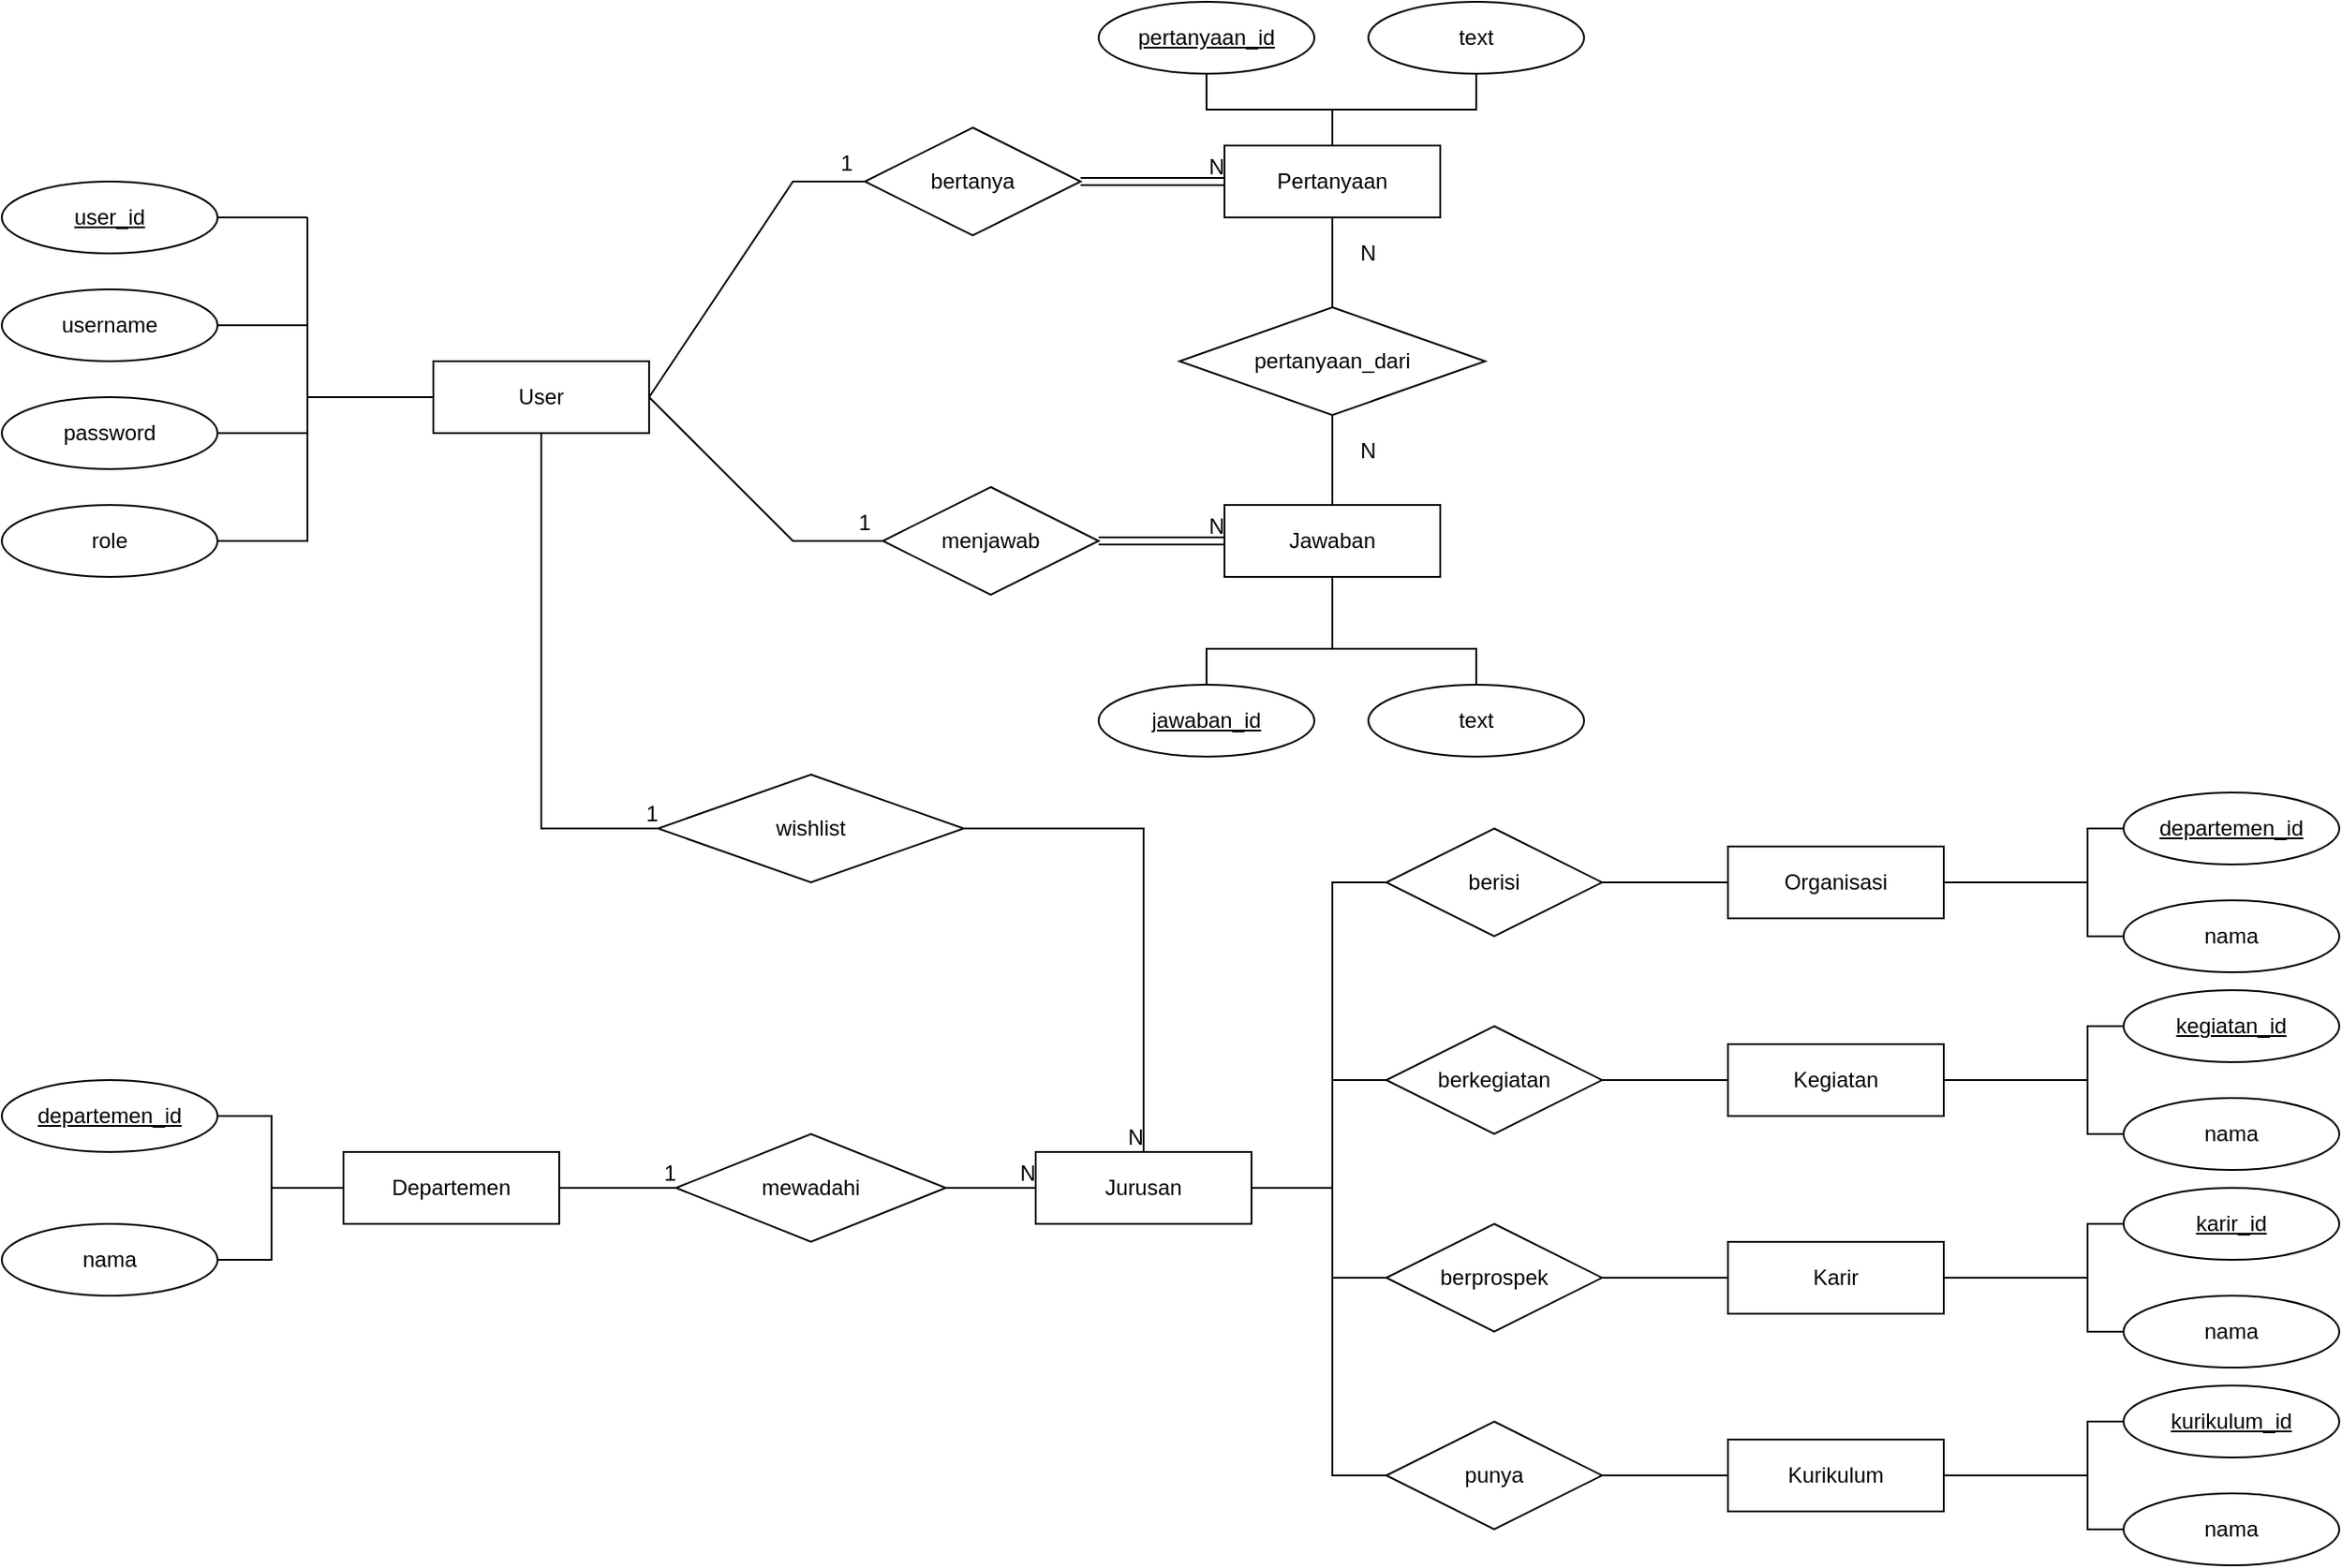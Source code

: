 <mxfile version="18.0.8" type="device"><diagram id="gnhlTlHah93HjcY_jslz" name="Page-1"><mxGraphModel dx="1038" dy="513" grid="1" gridSize="10" guides="1" tooltips="1" connect="1" arrows="1" fold="1" page="1" pageScale="1" pageWidth="850" pageHeight="1100" math="0" shadow="0"><root><mxCell id="0"/><mxCell id="1" parent="0"/><mxCell id="06HPjfvr92trHeyBGYmT-1" value="User" style="rounded=0;whiteSpace=wrap;html=1;" parent="1" vertex="1"><mxGeometry x="280" y="240" width="120" height="40" as="geometry"/></mxCell><mxCell id="06HPjfvr92trHeyBGYmT-3" value="username" style="ellipse;whiteSpace=wrap;html=1;" parent="1" vertex="1"><mxGeometry x="40" y="200" width="120" height="40" as="geometry"/></mxCell><mxCell id="06HPjfvr92trHeyBGYmT-4" value="role" style="ellipse;whiteSpace=wrap;html=1;" parent="1" vertex="1"><mxGeometry x="40" y="320" width="120" height="40" as="geometry"/></mxCell><mxCell id="06HPjfvr92trHeyBGYmT-11" value="" style="endArrow=none;html=1;rounded=0;entryX=1;entryY=0.5;entryDx=0;entryDy=0;" parent="1" target="06HPjfvr92trHeyBGYmT-4" edge="1"><mxGeometry width="50" height="50" relative="1" as="geometry"><mxPoint x="210" y="160" as="sourcePoint"/><mxPoint x="450" y="220" as="targetPoint"/><Array as="points"><mxPoint x="210" y="340"/></Array></mxGeometry></mxCell><mxCell id="06HPjfvr92trHeyBGYmT-12" value="" style="endArrow=none;html=1;rounded=0;entryX=1;entryY=0.5;entryDx=0;entryDy=0;" parent="1" target="06HPjfvr92trHeyBGYmT-3" edge="1"><mxGeometry width="50" height="50" relative="1" as="geometry"><mxPoint x="210" y="220" as="sourcePoint"/><mxPoint x="450" y="220" as="targetPoint"/></mxGeometry></mxCell><mxCell id="06HPjfvr92trHeyBGYmT-14" value="" style="endArrow=none;html=1;rounded=0;entryX=0;entryY=0.5;entryDx=0;entryDy=0;" parent="1" target="06HPjfvr92trHeyBGYmT-1" edge="1"><mxGeometry width="50" height="50" relative="1" as="geometry"><mxPoint x="210" y="260" as="sourcePoint"/><mxPoint x="450" y="220" as="targetPoint"/></mxGeometry></mxCell><mxCell id="06HPjfvr92trHeyBGYmT-15" value="bertanya" style="rhombus;whiteSpace=wrap;html=1;" parent="1" vertex="1"><mxGeometry x="520" y="110" width="120" height="60" as="geometry"/></mxCell><mxCell id="06HPjfvr92trHeyBGYmT-16" value="Pertanyaan" style="rounded=0;whiteSpace=wrap;html=1;" parent="1" vertex="1"><mxGeometry x="720" y="120" width="120" height="40" as="geometry"/></mxCell><mxCell id="06HPjfvr92trHeyBGYmT-17" value="&lt;u&gt;user_id&lt;/u&gt;" style="ellipse;whiteSpace=wrap;html=1;" parent="1" vertex="1"><mxGeometry x="40" y="140" width="120" height="40" as="geometry"/></mxCell><mxCell id="06HPjfvr92trHeyBGYmT-18" value="" style="endArrow=none;html=1;rounded=0;entryX=1;entryY=0.5;entryDx=0;entryDy=0;" parent="1" target="06HPjfvr92trHeyBGYmT-17" edge="1"><mxGeometry width="50" height="50" relative="1" as="geometry"><mxPoint x="210" y="160" as="sourcePoint"/><mxPoint x="160" y="99.66" as="targetPoint"/></mxGeometry></mxCell><mxCell id="06HPjfvr92trHeyBGYmT-19" value="password" style="ellipse;whiteSpace=wrap;html=1;" parent="1" vertex="1"><mxGeometry x="40" y="260" width="120" height="40" as="geometry"/></mxCell><mxCell id="06HPjfvr92trHeyBGYmT-21" value="" style="endArrow=none;html=1;rounded=0;exitX=1;exitY=0.5;exitDx=0;exitDy=0;" parent="1" source="06HPjfvr92trHeyBGYmT-19" edge="1"><mxGeometry width="50" height="50" relative="1" as="geometry"><mxPoint x="480" y="200" as="sourcePoint"/><mxPoint x="210" y="280" as="targetPoint"/></mxGeometry></mxCell><mxCell id="06HPjfvr92trHeyBGYmT-22" value="" style="endArrow=none;html=1;rounded=0;exitX=1;exitY=0.5;exitDx=0;exitDy=0;entryX=0;entryY=0.5;entryDx=0;entryDy=0;" parent="1" source="06HPjfvr92trHeyBGYmT-1" target="06HPjfvr92trHeyBGYmT-15" edge="1"><mxGeometry width="50" height="50" relative="1" as="geometry"><mxPoint x="590" y="380" as="sourcePoint"/><mxPoint x="640" y="330" as="targetPoint"/><Array as="points"><mxPoint x="480" y="140"/></Array></mxGeometry></mxCell><mxCell id="06HPjfvr92trHeyBGYmT-23" value="1" style="text;html=1;strokeColor=none;fillColor=none;align=center;verticalAlign=middle;whiteSpace=wrap;rounded=0;" parent="1" vertex="1"><mxGeometry x="500" y="120" width="20" height="20" as="geometry"/></mxCell><mxCell id="rlB4OamCe0hxT-x4djof-1" value="menjawab" style="rhombus;whiteSpace=wrap;html=1;" parent="1" vertex="1"><mxGeometry x="530" y="310" width="120" height="60" as="geometry"/></mxCell><mxCell id="rlB4OamCe0hxT-x4djof-2" value="" style="endArrow=none;html=1;rounded=0;entryX=0;entryY=0.5;entryDx=0;entryDy=0;exitX=1;exitY=0.5;exitDx=0;exitDy=0;" parent="1" source="06HPjfvr92trHeyBGYmT-1" target="rlB4OamCe0hxT-x4djof-1" edge="1"><mxGeometry width="50" height="50" relative="1" as="geometry"><mxPoint x="460" y="460" as="sourcePoint"/><mxPoint x="510" y="410" as="targetPoint"/><Array as="points"><mxPoint x="480" y="340"/></Array></mxGeometry></mxCell><mxCell id="rlB4OamCe0hxT-x4djof-3" value="1" style="text;html=1;strokeColor=none;fillColor=none;align=center;verticalAlign=middle;whiteSpace=wrap;rounded=0;" parent="1" vertex="1"><mxGeometry x="510" y="320" width="20" height="20" as="geometry"/></mxCell><mxCell id="rlB4OamCe0hxT-x4djof-4" value="Jawaban" style="rounded=0;whiteSpace=wrap;html=1;" parent="1" vertex="1"><mxGeometry x="720" y="320" width="120" height="40" as="geometry"/></mxCell><mxCell id="rlB4OamCe0hxT-x4djof-9" value="&lt;u&gt;pertanyaan_id&lt;/u&gt;" style="ellipse;whiteSpace=wrap;html=1;" parent="1" vertex="1"><mxGeometry x="650" y="40" width="120" height="40" as="geometry"/></mxCell><mxCell id="rlB4OamCe0hxT-x4djof-10" value="&lt;u&gt;jawaban_id&lt;/u&gt;" style="ellipse;whiteSpace=wrap;html=1;" parent="1" vertex="1"><mxGeometry x="650" y="420" width="120" height="40" as="geometry"/></mxCell><mxCell id="rlB4OamCe0hxT-x4djof-11" value="text" style="ellipse;whiteSpace=wrap;html=1;" parent="1" vertex="1"><mxGeometry x="800" y="40" width="120" height="40" as="geometry"/></mxCell><mxCell id="rlB4OamCe0hxT-x4djof-12" value="text" style="ellipse;whiteSpace=wrap;html=1;" parent="1" vertex="1"><mxGeometry x="800" y="420" width="120" height="40" as="geometry"/></mxCell><mxCell id="rlB4OamCe0hxT-x4djof-17" value="" style="endArrow=none;html=1;rounded=0;entryX=0.5;entryY=0;entryDx=0;entryDy=0;exitX=0.5;exitY=0;exitDx=0;exitDy=0;" parent="1" source="rlB4OamCe0hxT-x4djof-10" target="rlB4OamCe0hxT-x4djof-12" edge="1"><mxGeometry width="50" height="50" relative="1" as="geometry"><mxPoint x="640" y="400" as="sourcePoint"/><mxPoint x="690" y="350" as="targetPoint"/><Array as="points"><mxPoint x="710" y="400"/><mxPoint x="860" y="400"/></Array></mxGeometry></mxCell><mxCell id="rlB4OamCe0hxT-x4djof-18" value="" style="endArrow=none;html=1;rounded=0;exitX=0.5;exitY=1;exitDx=0;exitDy=0;" parent="1" source="rlB4OamCe0hxT-x4djof-11" target="rlB4OamCe0hxT-x4djof-9" edge="1"><mxGeometry width="50" height="50" relative="1" as="geometry"><mxPoint x="640" y="400" as="sourcePoint"/><mxPoint x="690" y="350" as="targetPoint"/><Array as="points"><mxPoint x="860" y="100"/><mxPoint x="710" y="100"/></Array></mxGeometry></mxCell><mxCell id="rlB4OamCe0hxT-x4djof-19" value="" style="endArrow=none;html=1;rounded=0;entryX=0.5;entryY=1;entryDx=0;entryDy=0;" parent="1" target="rlB4OamCe0hxT-x4djof-4" edge="1"><mxGeometry width="50" height="50" relative="1" as="geometry"><mxPoint x="780" y="400" as="sourcePoint"/><mxPoint x="690" y="350" as="targetPoint"/></mxGeometry></mxCell><mxCell id="rlB4OamCe0hxT-x4djof-20" value="pertanyaan_dari" style="rhombus;whiteSpace=wrap;html=1;" parent="1" vertex="1"><mxGeometry x="695" y="210" width="170" height="60" as="geometry"/></mxCell><mxCell id="rlB4OamCe0hxT-x4djof-21" value="" style="endArrow=none;html=1;rounded=0;entryX=0.5;entryY=1;entryDx=0;entryDy=0;exitX=0.5;exitY=0;exitDx=0;exitDy=0;" parent="1" source="rlB4OamCe0hxT-x4djof-20" target="06HPjfvr92trHeyBGYmT-16" edge="1"><mxGeometry width="50" height="50" relative="1" as="geometry"><mxPoint x="770" y="290" as="sourcePoint"/><mxPoint x="820" y="240" as="targetPoint"/></mxGeometry></mxCell><mxCell id="rlB4OamCe0hxT-x4djof-22" value="" style="endArrow=none;html=1;rounded=0;entryX=0.5;entryY=1;entryDx=0;entryDy=0;exitX=0.5;exitY=0;exitDx=0;exitDy=0;" parent="1" source="rlB4OamCe0hxT-x4djof-4" target="rlB4OamCe0hxT-x4djof-20" edge="1"><mxGeometry width="50" height="50" relative="1" as="geometry"><mxPoint x="770" y="290" as="sourcePoint"/><mxPoint x="820" y="240" as="targetPoint"/></mxGeometry></mxCell><mxCell id="rlB4OamCe0hxT-x4djof-23" value="N" style="text;html=1;strokeColor=none;fillColor=none;align=center;verticalAlign=middle;whiteSpace=wrap;rounded=0;" parent="1" vertex="1"><mxGeometry x="790" y="170" width="20" height="20" as="geometry"/></mxCell><mxCell id="rlB4OamCe0hxT-x4djof-24" value="N" style="text;html=1;strokeColor=none;fillColor=none;align=center;verticalAlign=middle;whiteSpace=wrap;rounded=0;" parent="1" vertex="1"><mxGeometry x="790" y="280" width="20" height="20" as="geometry"/></mxCell><mxCell id="rlB4OamCe0hxT-x4djof-25" value="Departemen" style="rounded=0;whiteSpace=wrap;html=1;" parent="1" vertex="1"><mxGeometry x="230" y="680" width="120" height="40" as="geometry"/></mxCell><mxCell id="rlB4OamCe0hxT-x4djof-26" value="&lt;u&gt;departemen_id&lt;/u&gt;" style="ellipse;whiteSpace=wrap;html=1;" parent="1" vertex="1"><mxGeometry x="40" y="640" width="120" height="40" as="geometry"/></mxCell><mxCell id="rlB4OamCe0hxT-x4djof-27" value="nama" style="ellipse;whiteSpace=wrap;html=1;" parent="1" vertex="1"><mxGeometry x="40" y="720" width="120" height="40" as="geometry"/></mxCell><mxCell id="rlB4OamCe0hxT-x4djof-28" value="" style="endArrow=none;html=1;rounded=0;entryX=1;entryY=0.5;entryDx=0;entryDy=0;exitX=1;exitY=0.5;exitDx=0;exitDy=0;" parent="1" source="rlB4OamCe0hxT-x4djof-27" target="rlB4OamCe0hxT-x4djof-26" edge="1"><mxGeometry width="50" height="50" relative="1" as="geometry"><mxPoint x="120" y="610" as="sourcePoint"/><mxPoint x="170" y="560" as="targetPoint"/><Array as="points"><mxPoint x="190" y="740"/><mxPoint x="190" y="660"/></Array></mxGeometry></mxCell><mxCell id="rlB4OamCe0hxT-x4djof-32" value="" style="endArrow=none;html=1;rounded=0;entryX=0;entryY=0.5;entryDx=0;entryDy=0;" parent="1" target="rlB4OamCe0hxT-x4djof-25" edge="1"><mxGeometry width="50" height="50" relative="1" as="geometry"><mxPoint x="190" y="700" as="sourcePoint"/><mxPoint x="170" y="560" as="targetPoint"/></mxGeometry></mxCell><mxCell id="rlB4OamCe0hxT-x4djof-33" value="berisi" style="rhombus;whiteSpace=wrap;html=1;" parent="1" vertex="1"><mxGeometry x="810" y="500" width="120" height="60" as="geometry"/></mxCell><mxCell id="rlB4OamCe0hxT-x4djof-34" value="Jurusan" style="rounded=0;whiteSpace=wrap;html=1;" parent="1" vertex="1"><mxGeometry x="615" y="680" width="120" height="40" as="geometry"/></mxCell><mxCell id="rlB4OamCe0hxT-x4djof-35" value="mewadahi" style="rhombus;whiteSpace=wrap;html=1;" parent="1" vertex="1"><mxGeometry x="415" y="670" width="150" height="60" as="geometry"/></mxCell><mxCell id="rlB4OamCe0hxT-x4djof-36" value="Organisasi" style="rounded=0;whiteSpace=wrap;html=1;" parent="1" vertex="1"><mxGeometry x="1000" y="510" width="120" height="40" as="geometry"/></mxCell><mxCell id="rlB4OamCe0hxT-x4djof-37" value="berkegiatan" style="rhombus;whiteSpace=wrap;html=1;" parent="1" vertex="1"><mxGeometry x="810" y="610" width="120" height="60" as="geometry"/></mxCell><mxCell id="rlB4OamCe0hxT-x4djof-38" value="Kegiatan" style="rounded=0;whiteSpace=wrap;html=1;" parent="1" vertex="1"><mxGeometry x="1000" y="620" width="120" height="40" as="geometry"/></mxCell><mxCell id="rlB4OamCe0hxT-x4djof-39" value="berprospek" style="rhombus;whiteSpace=wrap;html=1;" parent="1" vertex="1"><mxGeometry x="810" y="720" width="120" height="60" as="geometry"/></mxCell><mxCell id="rlB4OamCe0hxT-x4djof-40" value="Karir" style="rounded=0;whiteSpace=wrap;html=1;" parent="1" vertex="1"><mxGeometry x="1000" y="730" width="120" height="40" as="geometry"/></mxCell><mxCell id="rlB4OamCe0hxT-x4djof-41" value="punya" style="rhombus;whiteSpace=wrap;html=1;" parent="1" vertex="1"><mxGeometry x="810" y="830" width="120" height="60" as="geometry"/></mxCell><mxCell id="rlB4OamCe0hxT-x4djof-42" value="Kurikulum" style="rounded=0;whiteSpace=wrap;html=1;" parent="1" vertex="1"><mxGeometry x="1000" y="840" width="120" height="40" as="geometry"/></mxCell><mxCell id="rlB4OamCe0hxT-x4djof-43" value="" style="endArrow=none;html=1;rounded=0;entryX=0.5;entryY=0;entryDx=0;entryDy=0;" parent="1" target="06HPjfvr92trHeyBGYmT-16" edge="1"><mxGeometry relative="1" as="geometry"><mxPoint x="780" y="100" as="sourcePoint"/><mxPoint x="750" y="590" as="targetPoint"/></mxGeometry></mxCell><mxCell id="rlB4OamCe0hxT-x4djof-44" value="" style="shape=link;html=1;rounded=0;entryX=0;entryY=0.5;entryDx=0;entryDy=0;exitX=1;exitY=0.5;exitDx=0;exitDy=0;" parent="1" source="06HPjfvr92trHeyBGYmT-15" target="06HPjfvr92trHeyBGYmT-16" edge="1"><mxGeometry relative="1" as="geometry"><mxPoint x="590" y="590" as="sourcePoint"/><mxPoint x="750" y="590" as="targetPoint"/></mxGeometry></mxCell><mxCell id="rlB4OamCe0hxT-x4djof-45" value="N" style="resizable=0;html=1;align=right;verticalAlign=bottom;" parent="rlB4OamCe0hxT-x4djof-44" connectable="0" vertex="1"><mxGeometry x="1" relative="1" as="geometry"/></mxCell><mxCell id="rlB4OamCe0hxT-x4djof-46" value="" style="shape=link;html=1;rounded=0;exitX=1;exitY=0.5;exitDx=0;exitDy=0;entryX=0;entryY=0.5;entryDx=0;entryDy=0;" parent="1" source="rlB4OamCe0hxT-x4djof-1" target="rlB4OamCe0hxT-x4djof-4" edge="1"><mxGeometry relative="1" as="geometry"><mxPoint x="590" y="300" as="sourcePoint"/><mxPoint x="750" y="300" as="targetPoint"/></mxGeometry></mxCell><mxCell id="rlB4OamCe0hxT-x4djof-47" value="N" style="resizable=0;html=1;align=right;verticalAlign=bottom;" parent="rlB4OamCe0hxT-x4djof-46" connectable="0" vertex="1"><mxGeometry x="1" relative="1" as="geometry"/></mxCell><mxCell id="rlB4OamCe0hxT-x4djof-53" value="" style="endArrow=none;html=1;rounded=0;exitX=1;exitY=0.5;exitDx=0;exitDy=0;entryX=0;entryY=0.5;entryDx=0;entryDy=0;" parent="1" source="rlB4OamCe0hxT-x4djof-25" target="rlB4OamCe0hxT-x4djof-35" edge="1"><mxGeometry relative="1" as="geometry"><mxPoint x="360" y="680" as="sourcePoint"/><mxPoint x="520" y="680" as="targetPoint"/></mxGeometry></mxCell><mxCell id="rlB4OamCe0hxT-x4djof-54" value="1" style="resizable=0;html=1;align=right;verticalAlign=bottom;" parent="rlB4OamCe0hxT-x4djof-53" connectable="0" vertex="1"><mxGeometry x="1" relative="1" as="geometry"/></mxCell><mxCell id="rlB4OamCe0hxT-x4djof-55" value="" style="endArrow=none;html=1;rounded=0;exitX=1;exitY=0.5;exitDx=0;exitDy=0;entryX=0;entryY=0.5;entryDx=0;entryDy=0;" parent="1" source="rlB4OamCe0hxT-x4djof-35" target="rlB4OamCe0hxT-x4djof-34" edge="1"><mxGeometry relative="1" as="geometry"><mxPoint x="570" y="710" as="sourcePoint"/><mxPoint x="790" y="680" as="targetPoint"/></mxGeometry></mxCell><mxCell id="rlB4OamCe0hxT-x4djof-56" value="N" style="resizable=0;html=1;align=right;verticalAlign=bottom;" parent="rlB4OamCe0hxT-x4djof-55" connectable="0" vertex="1"><mxGeometry x="1" relative="1" as="geometry"/></mxCell><mxCell id="rlB4OamCe0hxT-x4djof-57" value="" style="endArrow=none;html=1;rounded=0;entryX=0;entryY=0.5;entryDx=0;entryDy=0;exitX=0;exitY=0.5;exitDx=0;exitDy=0;" parent="1" source="rlB4OamCe0hxT-x4djof-33" target="rlB4OamCe0hxT-x4djof-41" edge="1"><mxGeometry relative="1" as="geometry"><mxPoint x="630" y="680" as="sourcePoint"/><mxPoint x="790" y="680" as="targetPoint"/><Array as="points"><mxPoint x="780" y="530"/><mxPoint x="780" y="860"/></Array></mxGeometry></mxCell><mxCell id="rlB4OamCe0hxT-x4djof-58" value="" style="endArrow=none;html=1;rounded=0;entryX=0;entryY=0.5;entryDx=0;entryDy=0;" parent="1" target="rlB4OamCe0hxT-x4djof-39" edge="1"><mxGeometry relative="1" as="geometry"><mxPoint x="780" y="750" as="sourcePoint"/><mxPoint x="790" y="680" as="targetPoint"/></mxGeometry></mxCell><mxCell id="rlB4OamCe0hxT-x4djof-59" value="" style="endArrow=none;html=1;rounded=0;entryX=0;entryY=0.5;entryDx=0;entryDy=0;" parent="1" target="rlB4OamCe0hxT-x4djof-37" edge="1"><mxGeometry relative="1" as="geometry"><mxPoint x="780" y="640" as="sourcePoint"/><mxPoint x="790" y="680" as="targetPoint"/></mxGeometry></mxCell><mxCell id="rlB4OamCe0hxT-x4djof-60" value="" style="endArrow=none;html=1;rounded=0;exitX=1;exitY=0.5;exitDx=0;exitDy=0;" parent="1" source="rlB4OamCe0hxT-x4djof-34" edge="1"><mxGeometry relative="1" as="geometry"><mxPoint x="630" y="680" as="sourcePoint"/><mxPoint x="780" y="700" as="targetPoint"/></mxGeometry></mxCell><mxCell id="rlB4OamCe0hxT-x4djof-61" value="" style="endArrow=none;html=1;rounded=0;entryX=0;entryY=0.5;entryDx=0;entryDy=0;exitX=1;exitY=0.5;exitDx=0;exitDy=0;" parent="1" source="rlB4OamCe0hxT-x4djof-33" target="rlB4OamCe0hxT-x4djof-36" edge="1"><mxGeometry relative="1" as="geometry"><mxPoint x="850" y="680" as="sourcePoint"/><mxPoint x="1010" y="680" as="targetPoint"/></mxGeometry></mxCell><mxCell id="rlB4OamCe0hxT-x4djof-62" value="" style="endArrow=none;html=1;rounded=0;entryX=0;entryY=0.5;entryDx=0;entryDy=0;exitX=1;exitY=0.5;exitDx=0;exitDy=0;" parent="1" source="rlB4OamCe0hxT-x4djof-37" target="rlB4OamCe0hxT-x4djof-38" edge="1"><mxGeometry relative="1" as="geometry"><mxPoint x="890" y="680" as="sourcePoint"/><mxPoint x="1050" y="680" as="targetPoint"/></mxGeometry></mxCell><mxCell id="rlB4OamCe0hxT-x4djof-63" value="" style="endArrow=none;html=1;rounded=0;entryX=0;entryY=0.5;entryDx=0;entryDy=0;exitX=1;exitY=0.5;exitDx=0;exitDy=0;" parent="1" source="rlB4OamCe0hxT-x4djof-39" target="rlB4OamCe0hxT-x4djof-40" edge="1"><mxGeometry relative="1" as="geometry"><mxPoint x="890" y="680" as="sourcePoint"/><mxPoint x="1050" y="680" as="targetPoint"/></mxGeometry></mxCell><mxCell id="rlB4OamCe0hxT-x4djof-64" value="" style="endArrow=none;html=1;rounded=0;exitX=1;exitY=0.5;exitDx=0;exitDy=0;entryX=0;entryY=0.5;entryDx=0;entryDy=0;" parent="1" source="rlB4OamCe0hxT-x4djof-41" target="rlB4OamCe0hxT-x4djof-42" edge="1"><mxGeometry relative="1" as="geometry"><mxPoint x="890" y="680" as="sourcePoint"/><mxPoint x="1050" y="680" as="targetPoint"/></mxGeometry></mxCell><mxCell id="rlB4OamCe0hxT-x4djof-65" value="&lt;u&gt;departemen_id&lt;/u&gt;" style="ellipse;whiteSpace=wrap;html=1;" parent="1" vertex="1"><mxGeometry x="1220" y="480" width="120" height="40" as="geometry"/></mxCell><mxCell id="rlB4OamCe0hxT-x4djof-66" value="nama" style="ellipse;whiteSpace=wrap;html=1;" parent="1" vertex="1"><mxGeometry x="1220" y="540" width="120" height="40" as="geometry"/></mxCell><mxCell id="rlB4OamCe0hxT-x4djof-67" value="" style="endArrow=none;html=1;rounded=0;entryX=0;entryY=0.5;entryDx=0;entryDy=0;exitX=0;exitY=0.5;exitDx=0;exitDy=0;" parent="1" source="rlB4OamCe0hxT-x4djof-66" target="rlB4OamCe0hxT-x4djof-65" edge="1"><mxGeometry width="50" height="50" relative="1" as="geometry"><mxPoint x="1130" y="630" as="sourcePoint"/><mxPoint x="1200" y="450" as="targetPoint"/><Array as="points"><mxPoint x="1200" y="560"/><mxPoint x="1200" y="500"/></Array></mxGeometry></mxCell><mxCell id="rlB4OamCe0hxT-x4djof-68" value="" style="endArrow=none;html=1;rounded=0;entryX=1;entryY=0.5;entryDx=0;entryDy=0;" parent="1" target="rlB4OamCe0hxT-x4djof-36" edge="1"><mxGeometry width="50" height="50" relative="1" as="geometry"><mxPoint x="1200" y="530" as="sourcePoint"/><mxPoint x="1190" y="580" as="targetPoint"/></mxGeometry></mxCell><mxCell id="rlB4OamCe0hxT-x4djof-69" value="&lt;u&gt;kegiatan_id&lt;/u&gt;" style="ellipse;whiteSpace=wrap;html=1;" parent="1" vertex="1"><mxGeometry x="1220" y="590" width="120" height="40" as="geometry"/></mxCell><mxCell id="rlB4OamCe0hxT-x4djof-70" value="nama" style="ellipse;whiteSpace=wrap;html=1;" parent="1" vertex="1"><mxGeometry x="1220" y="650" width="120" height="40" as="geometry"/></mxCell><mxCell id="rlB4OamCe0hxT-x4djof-71" value="" style="endArrow=none;html=1;rounded=0;entryX=0;entryY=0.5;entryDx=0;entryDy=0;exitX=0;exitY=0.5;exitDx=0;exitDy=0;" parent="1" source="rlB4OamCe0hxT-x4djof-70" target="rlB4OamCe0hxT-x4djof-69" edge="1"><mxGeometry width="50" height="50" relative="1" as="geometry"><mxPoint x="1130" y="740" as="sourcePoint"/><mxPoint x="1200" y="560" as="targetPoint"/><Array as="points"><mxPoint x="1200" y="670"/><mxPoint x="1200" y="610"/></Array></mxGeometry></mxCell><mxCell id="rlB4OamCe0hxT-x4djof-75" value="&lt;u&gt;karir_id&lt;/u&gt;" style="ellipse;whiteSpace=wrap;html=1;" parent="1" vertex="1"><mxGeometry x="1220" y="700" width="120" height="40" as="geometry"/></mxCell><mxCell id="rlB4OamCe0hxT-x4djof-76" value="nama" style="ellipse;whiteSpace=wrap;html=1;" parent="1" vertex="1"><mxGeometry x="1220" y="760" width="120" height="40" as="geometry"/></mxCell><mxCell id="rlB4OamCe0hxT-x4djof-77" value="" style="endArrow=none;html=1;rounded=0;entryX=0;entryY=0.5;entryDx=0;entryDy=0;exitX=0;exitY=0.5;exitDx=0;exitDy=0;" parent="1" source="rlB4OamCe0hxT-x4djof-76" target="rlB4OamCe0hxT-x4djof-75" edge="1"><mxGeometry width="50" height="50" relative="1" as="geometry"><mxPoint x="1130" y="850" as="sourcePoint"/><mxPoint x="1200" y="670" as="targetPoint"/><Array as="points"><mxPoint x="1200" y="780"/><mxPoint x="1200" y="720"/></Array></mxGeometry></mxCell><mxCell id="rlB4OamCe0hxT-x4djof-78" value="&lt;u&gt;kurikulum_id&lt;/u&gt;" style="ellipse;whiteSpace=wrap;html=1;" parent="1" vertex="1"><mxGeometry x="1220" y="810" width="120" height="40" as="geometry"/></mxCell><mxCell id="rlB4OamCe0hxT-x4djof-79" value="nama" style="ellipse;whiteSpace=wrap;html=1;" parent="1" vertex="1"><mxGeometry x="1220" y="870" width="120" height="40" as="geometry"/></mxCell><mxCell id="rlB4OamCe0hxT-x4djof-80" value="" style="endArrow=none;html=1;rounded=0;entryX=0;entryY=0.5;entryDx=0;entryDy=0;exitX=0;exitY=0.5;exitDx=0;exitDy=0;" parent="1" source="rlB4OamCe0hxT-x4djof-79" target="rlB4OamCe0hxT-x4djof-78" edge="1"><mxGeometry width="50" height="50" relative="1" as="geometry"><mxPoint x="1130" y="960" as="sourcePoint"/><mxPoint x="1200" y="780" as="targetPoint"/><Array as="points"><mxPoint x="1200" y="890"/><mxPoint x="1200" y="830"/></Array></mxGeometry></mxCell><mxCell id="rlB4OamCe0hxT-x4djof-81" value="" style="endArrow=none;html=1;rounded=0;exitX=1;exitY=0.5;exitDx=0;exitDy=0;" parent="1" source="rlB4OamCe0hxT-x4djof-38" edge="1"><mxGeometry width="50" height="50" relative="1" as="geometry"><mxPoint x="1190" y="690" as="sourcePoint"/><mxPoint x="1200" y="640" as="targetPoint"/></mxGeometry></mxCell><mxCell id="rlB4OamCe0hxT-x4djof-82" value="" style="endArrow=none;html=1;rounded=0;exitX=1;exitY=0.5;exitDx=0;exitDy=0;" parent="1" source="rlB4OamCe0hxT-x4djof-40" edge="1"><mxGeometry width="50" height="50" relative="1" as="geometry"><mxPoint x="1190" y="690" as="sourcePoint"/><mxPoint x="1200" y="750" as="targetPoint"/></mxGeometry></mxCell><mxCell id="rlB4OamCe0hxT-x4djof-83" value="" style="endArrow=none;html=1;rounded=0;exitX=1;exitY=0.5;exitDx=0;exitDy=0;" parent="1" source="rlB4OamCe0hxT-x4djof-42" edge="1"><mxGeometry width="50" height="50" relative="1" as="geometry"><mxPoint x="1190" y="690" as="sourcePoint"/><mxPoint x="1200" y="860" as="targetPoint"/></mxGeometry></mxCell><mxCell id="UcO79UjiOhAkOs6FxFYd-1" value="wishlist" style="rhombus;whiteSpace=wrap;html=1;" vertex="1" parent="1"><mxGeometry x="405" y="470" width="170" height="60" as="geometry"/></mxCell><mxCell id="UcO79UjiOhAkOs6FxFYd-2" value="" style="endArrow=none;html=1;rounded=0;exitX=1;exitY=0.5;exitDx=0;exitDy=0;entryX=0.5;entryY=0;entryDx=0;entryDy=0;" edge="1" parent="1" source="UcO79UjiOhAkOs6FxFYd-1" target="rlB4OamCe0hxT-x4djof-34"><mxGeometry relative="1" as="geometry"><mxPoint x="450" y="370" as="sourcePoint"/><mxPoint x="610" y="370" as="targetPoint"/><Array as="points"><mxPoint x="675" y="500"/></Array></mxGeometry></mxCell><mxCell id="UcO79UjiOhAkOs6FxFYd-3" value="N" style="resizable=0;html=1;align=right;verticalAlign=bottom;" connectable="0" vertex="1" parent="UcO79UjiOhAkOs6FxFYd-2"><mxGeometry x="1" relative="1" as="geometry"/></mxCell><mxCell id="UcO79UjiOhAkOs6FxFYd-4" value="" style="endArrow=none;html=1;rounded=0;entryX=0;entryY=0.5;entryDx=0;entryDy=0;exitX=0.5;exitY=1;exitDx=0;exitDy=0;" edge="1" parent="1" source="06HPjfvr92trHeyBGYmT-1" target="UcO79UjiOhAkOs6FxFYd-1"><mxGeometry relative="1" as="geometry"><mxPoint x="450" y="470" as="sourcePoint"/><mxPoint x="610" y="470" as="targetPoint"/><Array as="points"><mxPoint x="340" y="500"/></Array></mxGeometry></mxCell><mxCell id="UcO79UjiOhAkOs6FxFYd-5" value="1" style="resizable=0;html=1;align=right;verticalAlign=bottom;" connectable="0" vertex="1" parent="UcO79UjiOhAkOs6FxFYd-4"><mxGeometry x="1" relative="1" as="geometry"/></mxCell></root></mxGraphModel></diagram></mxfile>